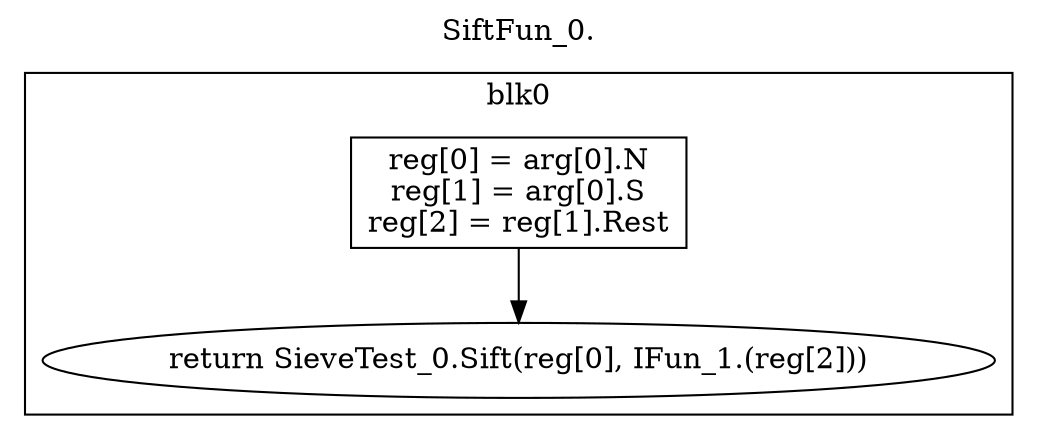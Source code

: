 digraph {
  rankdir=TB;
  b0_l0 -> b0_ret
  b0_l0 [label="reg[0] = arg[0].N\nreg[1] = arg[0].S\nreg[2] = reg[1].Rest\n", shape=box]
  b0_ret [label="return SieveTest_0.Sift(reg[0], IFun_1.(reg[2]))"]
  subgraph cluster_b0 {
    label = "blk0";
    b0_l0;
    b0_ret;
  }
  labelloc="t"
  label="SiftFun_0."
}